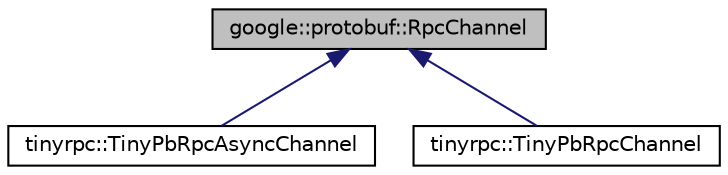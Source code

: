 digraph "google::protobuf::RpcChannel"
{
 // LATEX_PDF_SIZE
  edge [fontname="Helvetica",fontsize="10",labelfontname="Helvetica",labelfontsize="10"];
  node [fontname="Helvetica",fontsize="10",shape=record];
  Node1 [label="google::protobuf::RpcChannel",height=0.2,width=0.4,color="black", fillcolor="grey75", style="filled", fontcolor="black",tooltip=" "];
  Node1 -> Node2 [dir="back",color="midnightblue",fontsize="10",style="solid",fontname="Helvetica"];
  Node2 [label="tinyrpc::TinyPbRpcAsyncChannel",height=0.2,width=0.4,color="black", fillcolor="white", style="filled",URL="$classtinyrpc_1_1TinyPbRpcAsyncChannel.html",tooltip=" "];
  Node1 -> Node3 [dir="back",color="midnightblue",fontsize="10",style="solid",fontname="Helvetica"];
  Node3 [label="tinyrpc::TinyPbRpcChannel",height=0.2,width=0.4,color="black", fillcolor="white", style="filled",URL="$classtinyrpc_1_1TinyPbRpcChannel.html",tooltip=" "];
}
